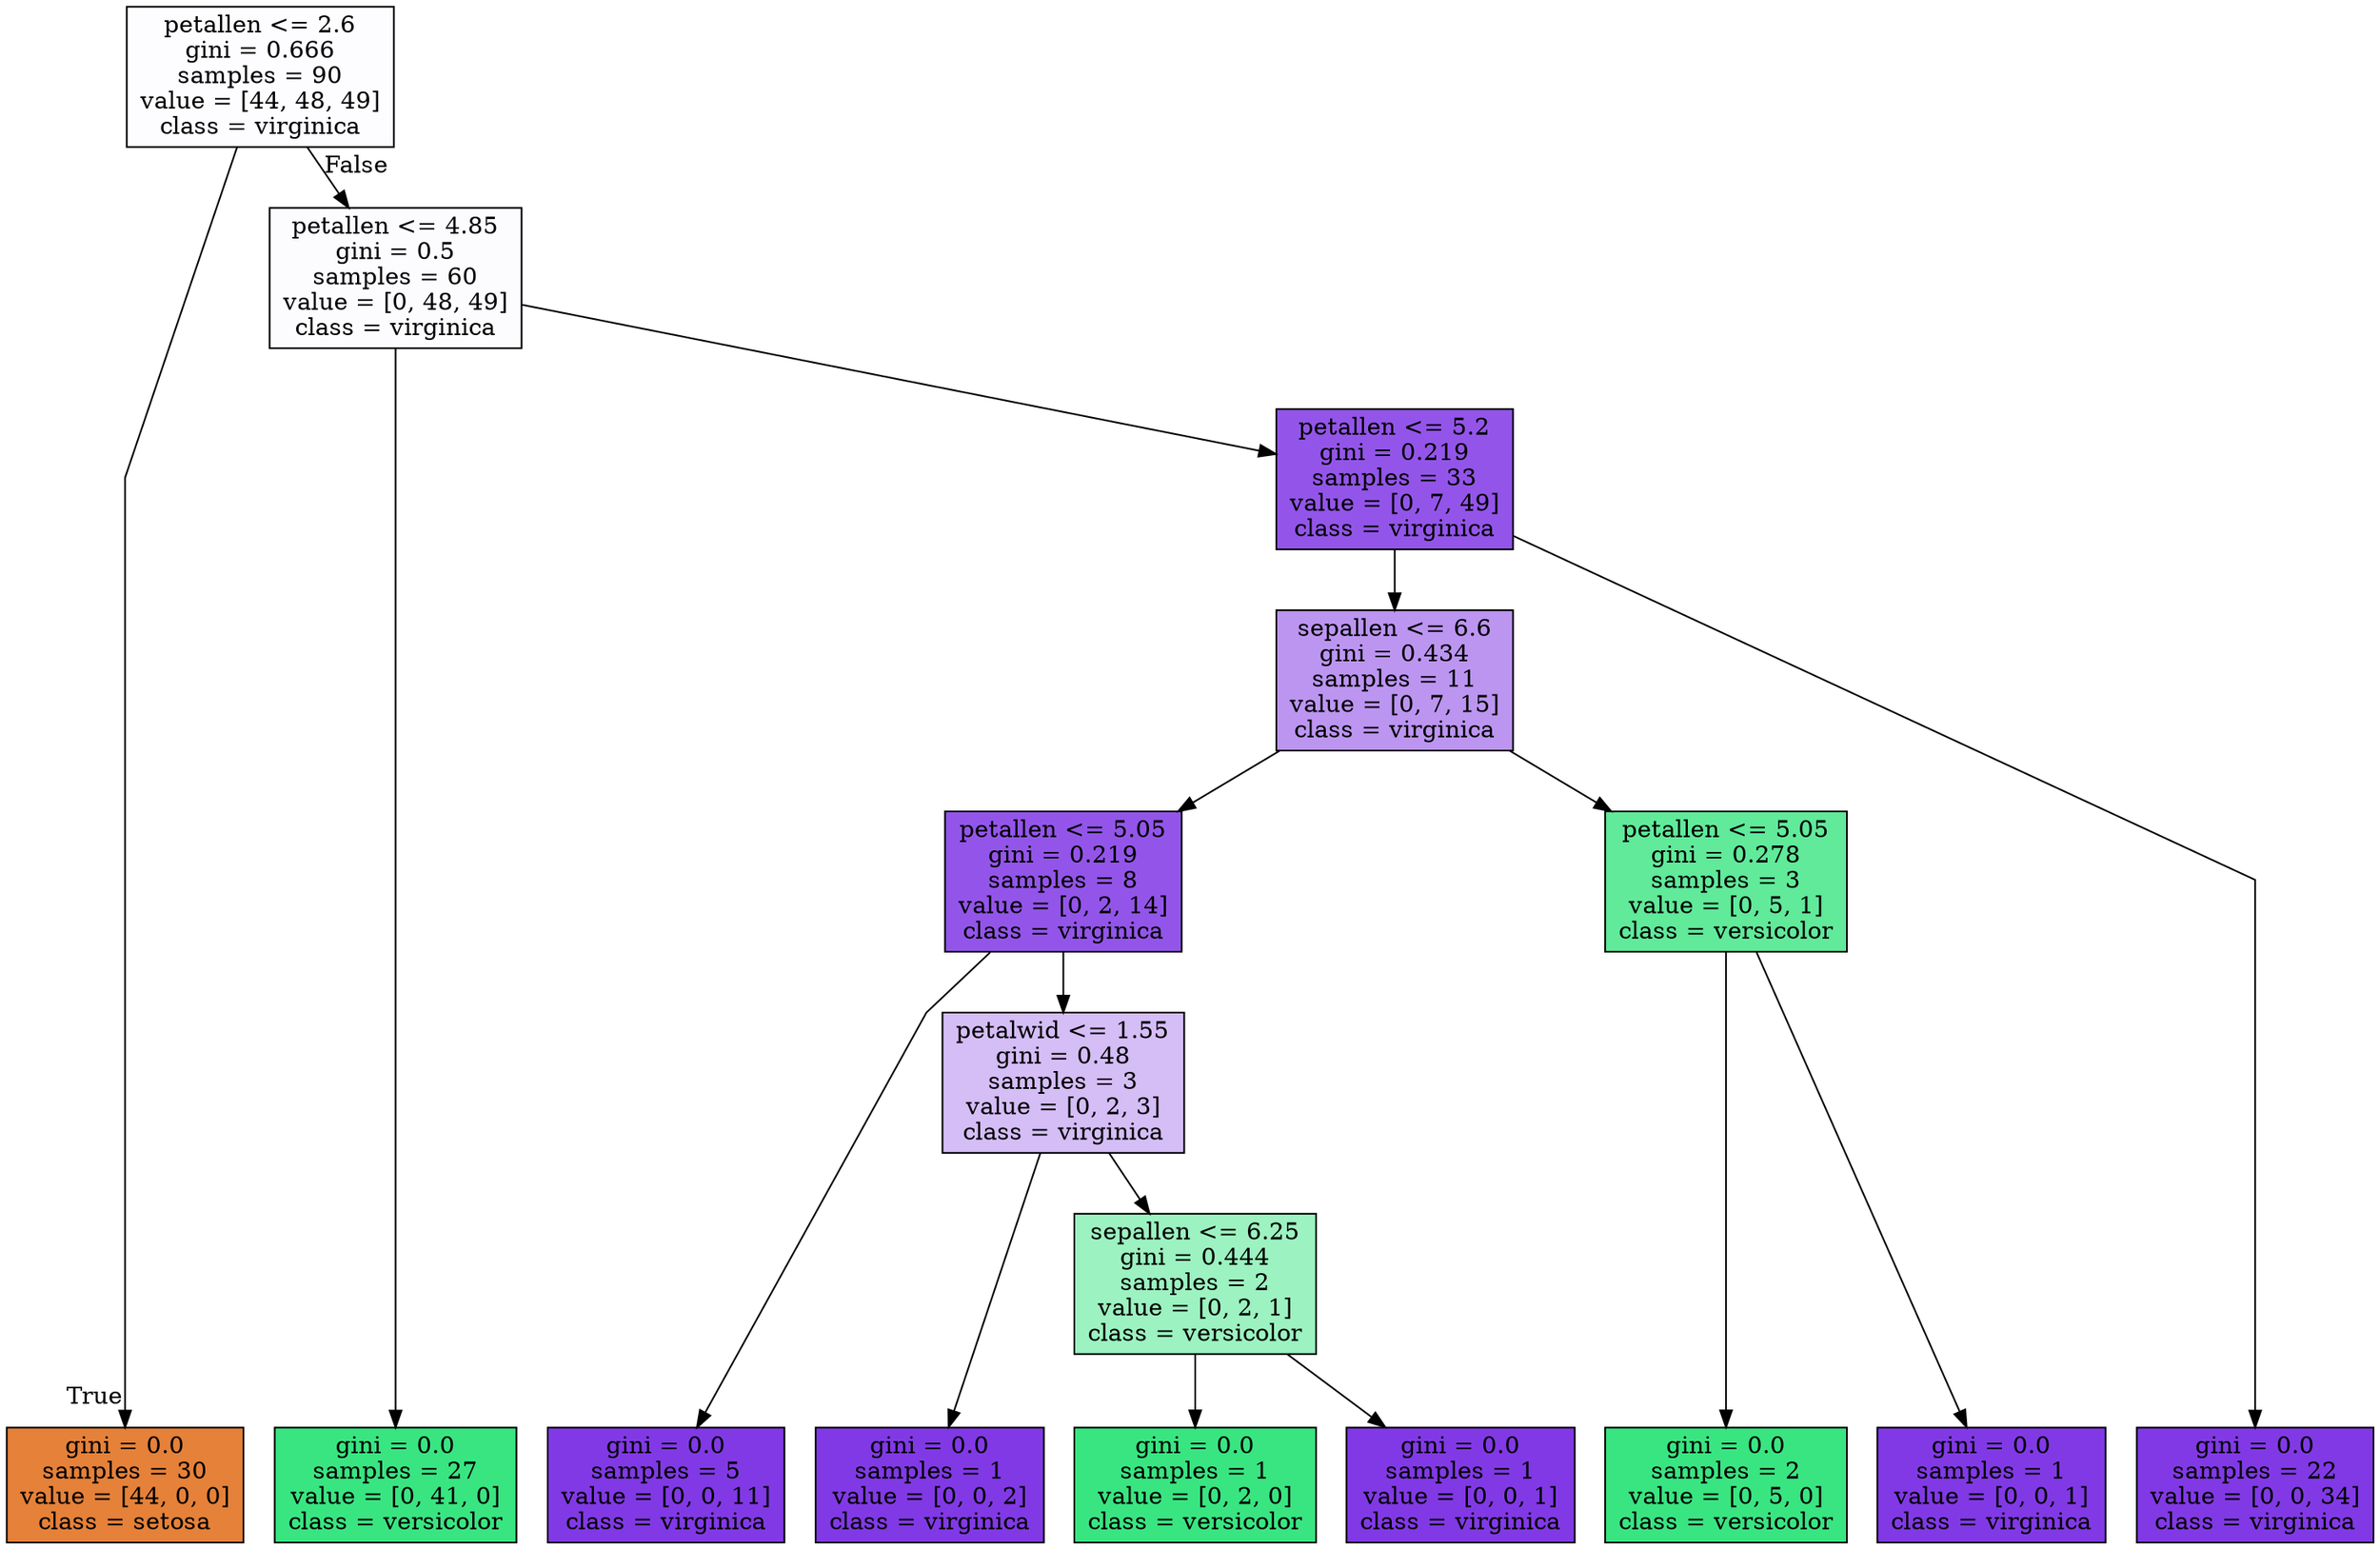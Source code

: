 digraph Tree {
node [shape=box, style="filled", color="black"] ;
graph [ranksep=equally, splines=polyline] ;
0 [label="petallen <= 2.6\ngini = 0.666\nsamples = 90\nvalue = [44, 48, 49]\nclass = virginica", fillcolor="#8139e503"] ;
1 [label="gini = 0.0\nsamples = 30\nvalue = [44, 0, 0]\nclass = setosa", fillcolor="#e58139ff"] ;
0 -> 1 [labeldistance=2.5, labelangle=45, headlabel="True"] ;
2 [label="petallen <= 4.85\ngini = 0.5\nsamples = 60\nvalue = [0, 48, 49]\nclass = virginica", fillcolor="#8139e505"] ;
0 -> 2 [labeldistance=2.5, labelangle=-45, headlabel="False"] ;
3 [label="gini = 0.0\nsamples = 27\nvalue = [0, 41, 0]\nclass = versicolor", fillcolor="#39e581ff"] ;
2 -> 3 ;
4 [label="petallen <= 5.2\ngini = 0.219\nsamples = 33\nvalue = [0, 7, 49]\nclass = virginica", fillcolor="#8139e5db"] ;
2 -> 4 ;
5 [label="sepallen <= 6.6\ngini = 0.434\nsamples = 11\nvalue = [0, 7, 15]\nclass = virginica", fillcolor="#8139e588"] ;
4 -> 5 ;
6 [label="petallen <= 5.05\ngini = 0.219\nsamples = 8\nvalue = [0, 2, 14]\nclass = virginica", fillcolor="#8139e5db"] ;
5 -> 6 ;
7 [label="gini = 0.0\nsamples = 5\nvalue = [0, 0, 11]\nclass = virginica", fillcolor="#8139e5ff"] ;
6 -> 7 ;
8 [label="petalwid <= 1.55\ngini = 0.48\nsamples = 3\nvalue = [0, 2, 3]\nclass = virginica", fillcolor="#8139e555"] ;
6 -> 8 ;
9 [label="gini = 0.0\nsamples = 1\nvalue = [0, 0, 2]\nclass = virginica", fillcolor="#8139e5ff"] ;
8 -> 9 ;
10 [label="sepallen <= 6.25\ngini = 0.444\nsamples = 2\nvalue = [0, 2, 1]\nclass = versicolor", fillcolor="#39e5817f"] ;
8 -> 10 ;
11 [label="gini = 0.0\nsamples = 1\nvalue = [0, 2, 0]\nclass = versicolor", fillcolor="#39e581ff"] ;
10 -> 11 ;
12 [label="gini = 0.0\nsamples = 1\nvalue = [0, 0, 1]\nclass = virginica", fillcolor="#8139e5ff"] ;
10 -> 12 ;
13 [label="petallen <= 5.05\ngini = 0.278\nsamples = 3\nvalue = [0, 5, 1]\nclass = versicolor", fillcolor="#39e581cc"] ;
5 -> 13 ;
14 [label="gini = 0.0\nsamples = 2\nvalue = [0, 5, 0]\nclass = versicolor", fillcolor="#39e581ff"] ;
13 -> 14 ;
15 [label="gini = 0.0\nsamples = 1\nvalue = [0, 0, 1]\nclass = virginica", fillcolor="#8139e5ff"] ;
13 -> 15 ;
16 [label="gini = 0.0\nsamples = 22\nvalue = [0, 0, 34]\nclass = virginica", fillcolor="#8139e5ff"] ;
4 -> 16 ;
{rank=same ; 0} ;
{rank=same ; 2} ;
{rank=same ; 4} ;
{rank=same ; 5} ;
{rank=same ; 6; 13} ;
{rank=same ; 8} ;
{rank=same ; 10} ;
{rank=same ; 1; 3; 7; 9; 11; 12; 14; 15; 16} ;
}